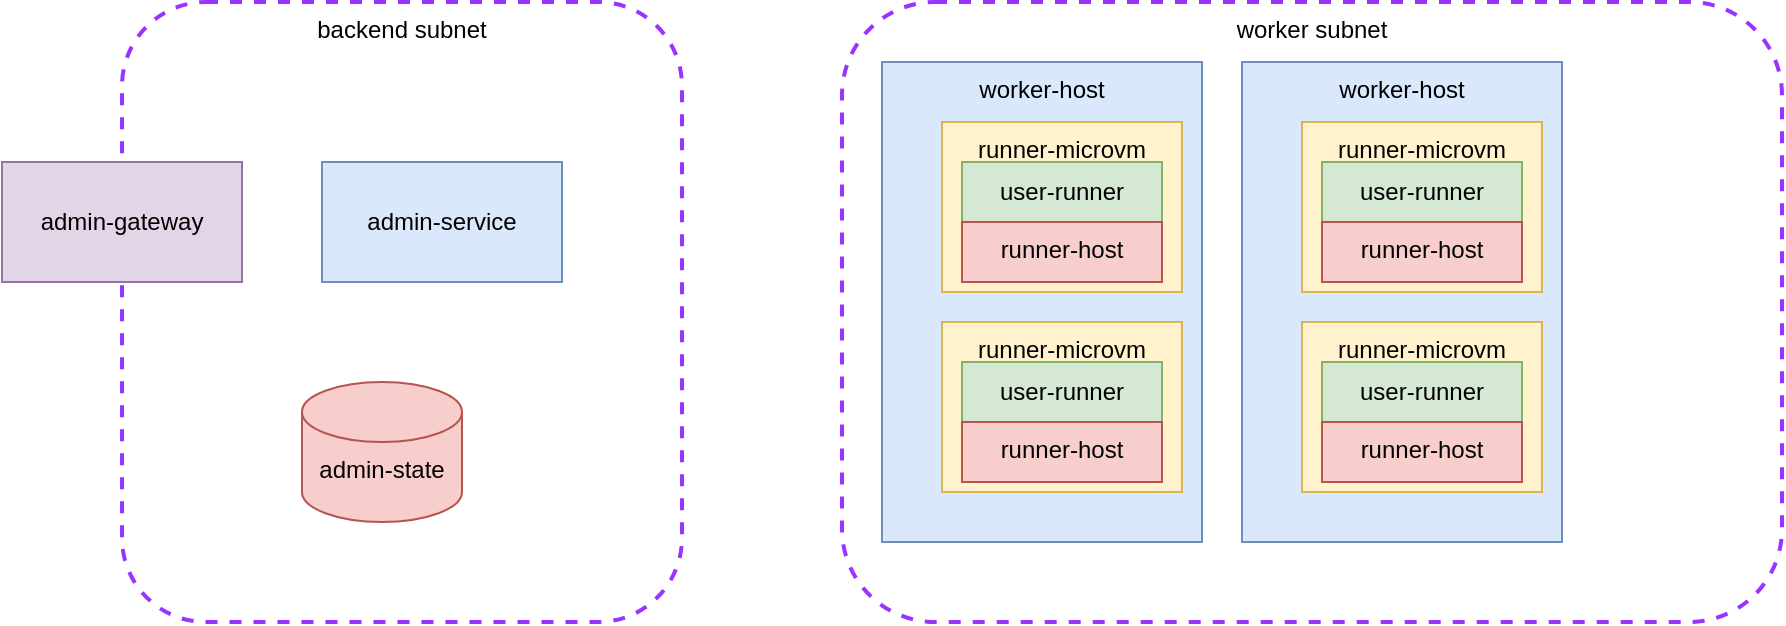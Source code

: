 <mxfile version="14.8.1" type="device">
    <diagram id="XAFz0WGDyrjf8IbbQ_di" name="Page-1"><mxGraphModel dx="1422" dy="801" grid="1" gridSize="10" guides="1" tooltips="1" connect="1" arrows="1" fold="1" page="1" pageScale="1" pageWidth="850" pageHeight="1100" math="0" shadow="0"><root><mxCell id="0"/><mxCell id="1" parent="0"/><mxCell id="Zx35IUw9HTpX9wSsEiJ7-3" value="backend subnet" style="rounded=1;whiteSpace=wrap;html=1;fillColor=none;dashed=1;strokeColor=#9933FF;strokeWidth=2;verticalAlign=top;" vertex="1" parent="1"><mxGeometry x="60" y="240" width="280" height="310" as="geometry"/></mxCell><mxCell id="Zx35IUw9HTpX9wSsEiJ7-1" value="admin-service" style="rounded=0;whiteSpace=wrap;html=1;fillColor=#dae8fc;strokeColor=#6c8ebf;" vertex="1" parent="1"><mxGeometry x="160" y="320" width="120" height="60" as="geometry"/></mxCell><mxCell id="Zx35IUw9HTpX9wSsEiJ7-2" value="admin-gateway" style="rounded=0;whiteSpace=wrap;html=1;fillColor=#e1d5e7;strokeColor=#9673a6;" vertex="1" parent="1"><mxGeometry y="320" width="120" height="60" as="geometry"/></mxCell><mxCell id="Zx35IUw9HTpX9wSsEiJ7-4" value="worker subnet" style="rounded=1;whiteSpace=wrap;html=1;fillColor=none;dashed=1;strokeColor=#9933FF;strokeWidth=2;verticalAlign=top;" vertex="1" parent="1"><mxGeometry x="420" y="240" width="470" height="310" as="geometry"/></mxCell><mxCell id="Zx35IUw9HTpX9wSsEiJ7-16" value="" style="group" vertex="1" connectable="0" parent="1"><mxGeometry x="440" y="270" width="160" height="240" as="geometry"/></mxCell><mxCell id="Zx35IUw9HTpX9wSsEiJ7-5" value="worker-host" style="rounded=0;whiteSpace=wrap;html=1;fillColor=#dae8fc;strokeColor=#6c8ebf;verticalAlign=top;" vertex="1" parent="Zx35IUw9HTpX9wSsEiJ7-16"><mxGeometry width="160" height="240" as="geometry"/></mxCell><mxCell id="Zx35IUw9HTpX9wSsEiJ7-10" value="" style="group" vertex="1" connectable="0" parent="Zx35IUw9HTpX9wSsEiJ7-16"><mxGeometry x="30" y="30" width="120" height="90" as="geometry"/></mxCell><mxCell id="Zx35IUw9HTpX9wSsEiJ7-9" value="runner-microvm" style="rounded=0;whiteSpace=wrap;html=1;strokeWidth=1;verticalAlign=top;fillColor=#fff2cc;strokeColor=#d6b656;" vertex="1" parent="Zx35IUw9HTpX9wSsEiJ7-10"><mxGeometry width="120" height="85" as="geometry"/></mxCell><mxCell id="Zx35IUw9HTpX9wSsEiJ7-8" value="" style="group" vertex="1" connectable="0" parent="Zx35IUw9HTpX9wSsEiJ7-10"><mxGeometry x="10" y="20" width="110" height="70" as="geometry"/></mxCell><mxCell id="Zx35IUw9HTpX9wSsEiJ7-6" value="user-runner" style="rounded=0;whiteSpace=wrap;html=1;fillColor=#d5e8d4;strokeColor=#82b366;" vertex="1" parent="Zx35IUw9HTpX9wSsEiJ7-8"><mxGeometry width="100" height="30" as="geometry"/></mxCell><mxCell id="Zx35IUw9HTpX9wSsEiJ7-7" value="runner-host" style="rounded=0;whiteSpace=wrap;html=1;strokeWidth=1;verticalAlign=top;fillColor=#f8cecc;strokeColor=#b85450;" vertex="1" parent="Zx35IUw9HTpX9wSsEiJ7-8"><mxGeometry y="30" width="100" height="30" as="geometry"/></mxCell><mxCell id="Zx35IUw9HTpX9wSsEiJ7-11" value="" style="group" vertex="1" connectable="0" parent="Zx35IUw9HTpX9wSsEiJ7-16"><mxGeometry x="30" y="130" width="120" height="90" as="geometry"/></mxCell><mxCell id="Zx35IUw9HTpX9wSsEiJ7-12" value="runner-microvm" style="rounded=0;whiteSpace=wrap;html=1;strokeWidth=1;verticalAlign=top;fillColor=#fff2cc;strokeColor=#d6b656;" vertex="1" parent="Zx35IUw9HTpX9wSsEiJ7-11"><mxGeometry width="120" height="85" as="geometry"/></mxCell><mxCell id="Zx35IUw9HTpX9wSsEiJ7-13" value="" style="group" vertex="1" connectable="0" parent="Zx35IUw9HTpX9wSsEiJ7-11"><mxGeometry x="10" y="20" width="110" height="70" as="geometry"/></mxCell><mxCell id="Zx35IUw9HTpX9wSsEiJ7-14" value="user-runner" style="rounded=0;whiteSpace=wrap;html=1;fillColor=#d5e8d4;strokeColor=#82b366;" vertex="1" parent="Zx35IUw9HTpX9wSsEiJ7-13"><mxGeometry width="100" height="30" as="geometry"/></mxCell><mxCell id="Zx35IUw9HTpX9wSsEiJ7-15" value="runner-host" style="rounded=0;whiteSpace=wrap;html=1;strokeWidth=1;verticalAlign=top;fillColor=#f8cecc;strokeColor=#b85450;" vertex="1" parent="Zx35IUw9HTpX9wSsEiJ7-13"><mxGeometry y="30" width="100" height="30" as="geometry"/></mxCell><mxCell id="Zx35IUw9HTpX9wSsEiJ7-17" value="" style="group" vertex="1" connectable="0" parent="1"><mxGeometry x="620" y="270" width="160" height="240" as="geometry"/></mxCell><mxCell id="Zx35IUw9HTpX9wSsEiJ7-18" value="worker-host" style="rounded=0;whiteSpace=wrap;html=1;fillColor=#dae8fc;strokeColor=#6c8ebf;verticalAlign=top;" vertex="1" parent="Zx35IUw9HTpX9wSsEiJ7-17"><mxGeometry width="160" height="240" as="geometry"/></mxCell><mxCell id="Zx35IUw9HTpX9wSsEiJ7-19" value="" style="group" vertex="1" connectable="0" parent="Zx35IUw9HTpX9wSsEiJ7-17"><mxGeometry x="30" y="30" width="120" height="90" as="geometry"/></mxCell><mxCell id="Zx35IUw9HTpX9wSsEiJ7-20" value="runner-microvm" style="rounded=0;whiteSpace=wrap;html=1;strokeWidth=1;verticalAlign=top;fillColor=#fff2cc;strokeColor=#d6b656;" vertex="1" parent="Zx35IUw9HTpX9wSsEiJ7-19"><mxGeometry width="120" height="85" as="geometry"/></mxCell><mxCell id="Zx35IUw9HTpX9wSsEiJ7-21" value="" style="group" vertex="1" connectable="0" parent="Zx35IUw9HTpX9wSsEiJ7-19"><mxGeometry x="10" y="20" width="110" height="70" as="geometry"/></mxCell><mxCell id="Zx35IUw9HTpX9wSsEiJ7-22" value="user-runner" style="rounded=0;whiteSpace=wrap;html=1;fillColor=#d5e8d4;strokeColor=#82b366;" vertex="1" parent="Zx35IUw9HTpX9wSsEiJ7-21"><mxGeometry width="100" height="30" as="geometry"/></mxCell><mxCell id="Zx35IUw9HTpX9wSsEiJ7-23" value="runner-host" style="rounded=0;whiteSpace=wrap;html=1;strokeWidth=1;verticalAlign=top;fillColor=#f8cecc;strokeColor=#b85450;" vertex="1" parent="Zx35IUw9HTpX9wSsEiJ7-21"><mxGeometry y="30" width="100" height="30" as="geometry"/></mxCell><mxCell id="Zx35IUw9HTpX9wSsEiJ7-24" value="" style="group" vertex="1" connectable="0" parent="Zx35IUw9HTpX9wSsEiJ7-17"><mxGeometry x="30" y="130" width="120" height="90" as="geometry"/></mxCell><mxCell id="Zx35IUw9HTpX9wSsEiJ7-25" value="runner-microvm" style="rounded=0;whiteSpace=wrap;html=1;strokeWidth=1;verticalAlign=top;fillColor=#fff2cc;strokeColor=#d6b656;" vertex="1" parent="Zx35IUw9HTpX9wSsEiJ7-24"><mxGeometry width="120" height="85" as="geometry"/></mxCell><mxCell id="Zx35IUw9HTpX9wSsEiJ7-26" value="" style="group" vertex="1" connectable="0" parent="Zx35IUw9HTpX9wSsEiJ7-24"><mxGeometry x="10" y="20" width="110" height="70" as="geometry"/></mxCell><mxCell id="Zx35IUw9HTpX9wSsEiJ7-27" value="user-runner" style="rounded=0;whiteSpace=wrap;html=1;fillColor=#d5e8d4;strokeColor=#82b366;" vertex="1" parent="Zx35IUw9HTpX9wSsEiJ7-26"><mxGeometry width="100" height="30" as="geometry"/></mxCell><mxCell id="Zx35IUw9HTpX9wSsEiJ7-28" value="runner-host" style="rounded=0;whiteSpace=wrap;html=1;strokeWidth=1;verticalAlign=top;fillColor=#f8cecc;strokeColor=#b85450;" vertex="1" parent="Zx35IUw9HTpX9wSsEiJ7-26"><mxGeometry y="30" width="100" height="30" as="geometry"/></mxCell><mxCell id="Zx35IUw9HTpX9wSsEiJ7-29" value="admin-state" style="shape=cylinder3;whiteSpace=wrap;html=1;boundedLbl=1;backgroundOutline=1;size=15;rounded=1;strokeColor=#b85450;strokeWidth=1;fillColor=#f8cecc;verticalAlign=top;" vertex="1" parent="1"><mxGeometry x="150" y="430" width="80" height="70" as="geometry"/></mxCell></root></mxGraphModel></diagram>
</mxfile>
